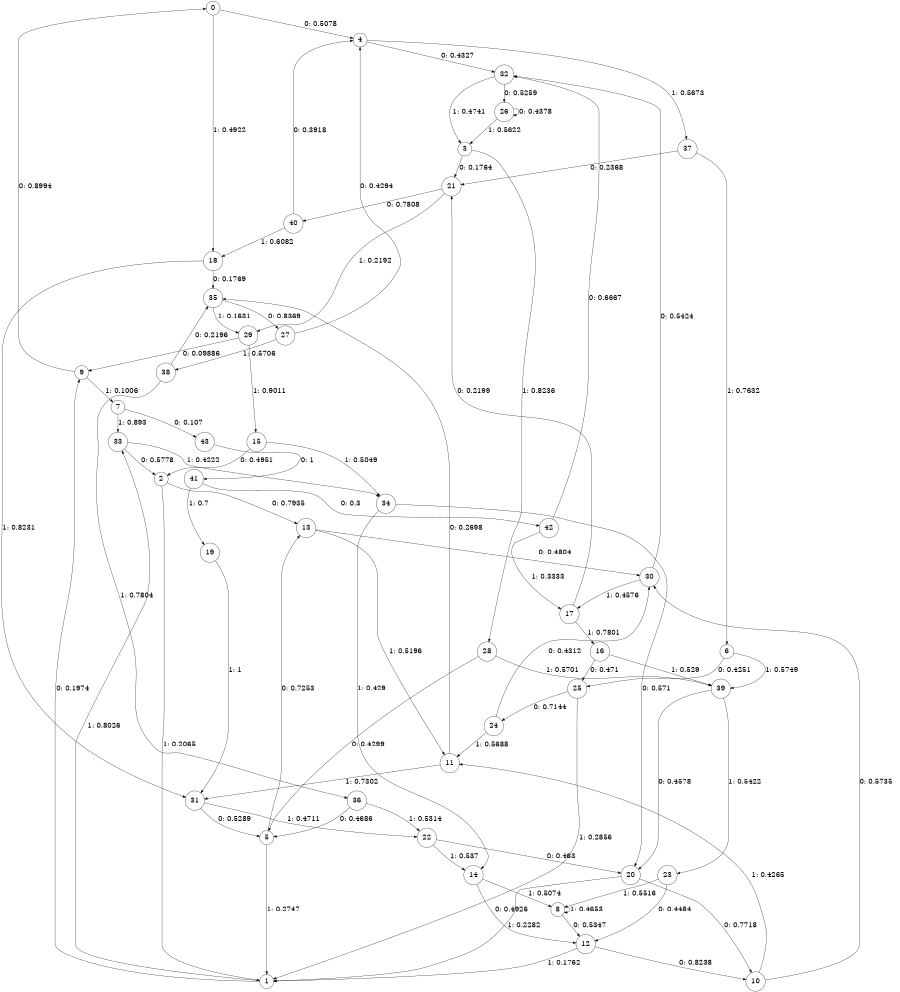 digraph "ch24randomL10" {
size = "6,8.5";
ratio = "fill";
node [shape = circle];
node [fontsize = 24];
edge [fontsize = 24];
0 -> 4 [label = "0: 0.5078   "];
0 -> 18 [label = "1: 0.4922   "];
1 -> 9 [label = "0: 0.1974   "];
1 -> 33 [label = "1: 0.8026   "];
2 -> 13 [label = "0: 0.7935   "];
2 -> 1 [label = "1: 0.2065   "];
3 -> 21 [label = "0: 0.1764   "];
3 -> 28 [label = "1: 0.8236   "];
4 -> 32 [label = "0: 0.4327   "];
4 -> 37 [label = "1: 0.5673   "];
5 -> 13 [label = "0: 0.7253   "];
5 -> 1 [label = "1: 0.2747   "];
6 -> 25 [label = "0: 0.4251   "];
6 -> 39 [label = "1: 0.5749   "];
7 -> 43 [label = "0: 0.107    "];
7 -> 33 [label = "1: 0.893    "];
8 -> 12 [label = "0: 0.5347   "];
8 -> 8 [label = "1: 0.4653   "];
9 -> 0 [label = "0: 0.8994   "];
9 -> 7 [label = "1: 0.1006   "];
10 -> 30 [label = "0: 0.5735   "];
10 -> 11 [label = "1: 0.4265   "];
11 -> 35 [label = "0: 0.2698   "];
11 -> 31 [label = "1: 0.7302   "];
12 -> 10 [label = "0: 0.8238   "];
12 -> 1 [label = "1: 0.1762   "];
13 -> 30 [label = "0: 0.4804   "];
13 -> 11 [label = "1: 0.5196   "];
14 -> 12 [label = "0: 0.4926   "];
14 -> 8 [label = "1: 0.5074   "];
15 -> 2 [label = "0: 0.4951   "];
15 -> 34 [label = "1: 0.5049   "];
16 -> 25 [label = "0: 0.471    "];
16 -> 39 [label = "1: 0.529    "];
17 -> 21 [label = "0: 0.2199   "];
17 -> 16 [label = "1: 0.7801   "];
18 -> 35 [label = "0: 0.1769   "];
18 -> 31 [label = "1: 0.8231   "];
19 -> 31 [label = "1: 1        "];
20 -> 10 [label = "0: 0.7718   "];
20 -> 1 [label = "1: 0.2282   "];
21 -> 40 [label = "0: 0.7808   "];
21 -> 29 [label = "1: 0.2192   "];
22 -> 20 [label = "0: 0.463    "];
22 -> 14 [label = "1: 0.537    "];
23 -> 12 [label = "0: 0.4484   "];
23 -> 8 [label = "1: 0.5516   "];
24 -> 30 [label = "0: 0.4312   "];
24 -> 11 [label = "1: 0.5688   "];
25 -> 24 [label = "0: 0.7144   "];
25 -> 1 [label = "1: 0.2856   "];
26 -> 26 [label = "0: 0.4378   "];
26 -> 3 [label = "1: 0.5622   "];
27 -> 4 [label = "0: 0.4294   "];
27 -> 38 [label = "1: 0.5706   "];
28 -> 5 [label = "0: 0.4299   "];
28 -> 39 [label = "1: 0.5701   "];
29 -> 9 [label = "0: 0.09886  "];
29 -> 15 [label = "1: 0.9011   "];
30 -> 32 [label = "0: 0.5424   "];
30 -> 17 [label = "1: 0.4576   "];
31 -> 5 [label = "0: 0.5289   "];
31 -> 22 [label = "1: 0.4711   "];
32 -> 26 [label = "0: 0.5259   "];
32 -> 3 [label = "1: 0.4741   "];
33 -> 2 [label = "0: 0.5778   "];
33 -> 34 [label = "1: 0.4222   "];
34 -> 20 [label = "0: 0.571    "];
34 -> 14 [label = "1: 0.429    "];
35 -> 27 [label = "0: 0.8369   "];
35 -> 29 [label = "1: 0.1631   "];
36 -> 5 [label = "0: 0.4686   "];
36 -> 22 [label = "1: 0.5314   "];
37 -> 21 [label = "0: 0.2368   "];
37 -> 6 [label = "1: 0.7632   "];
38 -> 35 [label = "0: 0.2196   "];
38 -> 36 [label = "1: 0.7804   "];
39 -> 20 [label = "0: 0.4578   "];
39 -> 23 [label = "1: 0.5422   "];
40 -> 4 [label = "0: 0.3918   "];
40 -> 18 [label = "1: 0.6082   "];
41 -> 42 [label = "0: 0.3      "];
41 -> 19 [label = "1: 0.7      "];
42 -> 32 [label = "0: 0.6667   "];
42 -> 17 [label = "1: 0.3333   "];
43 -> 41 [label = "0: 1        "];
}